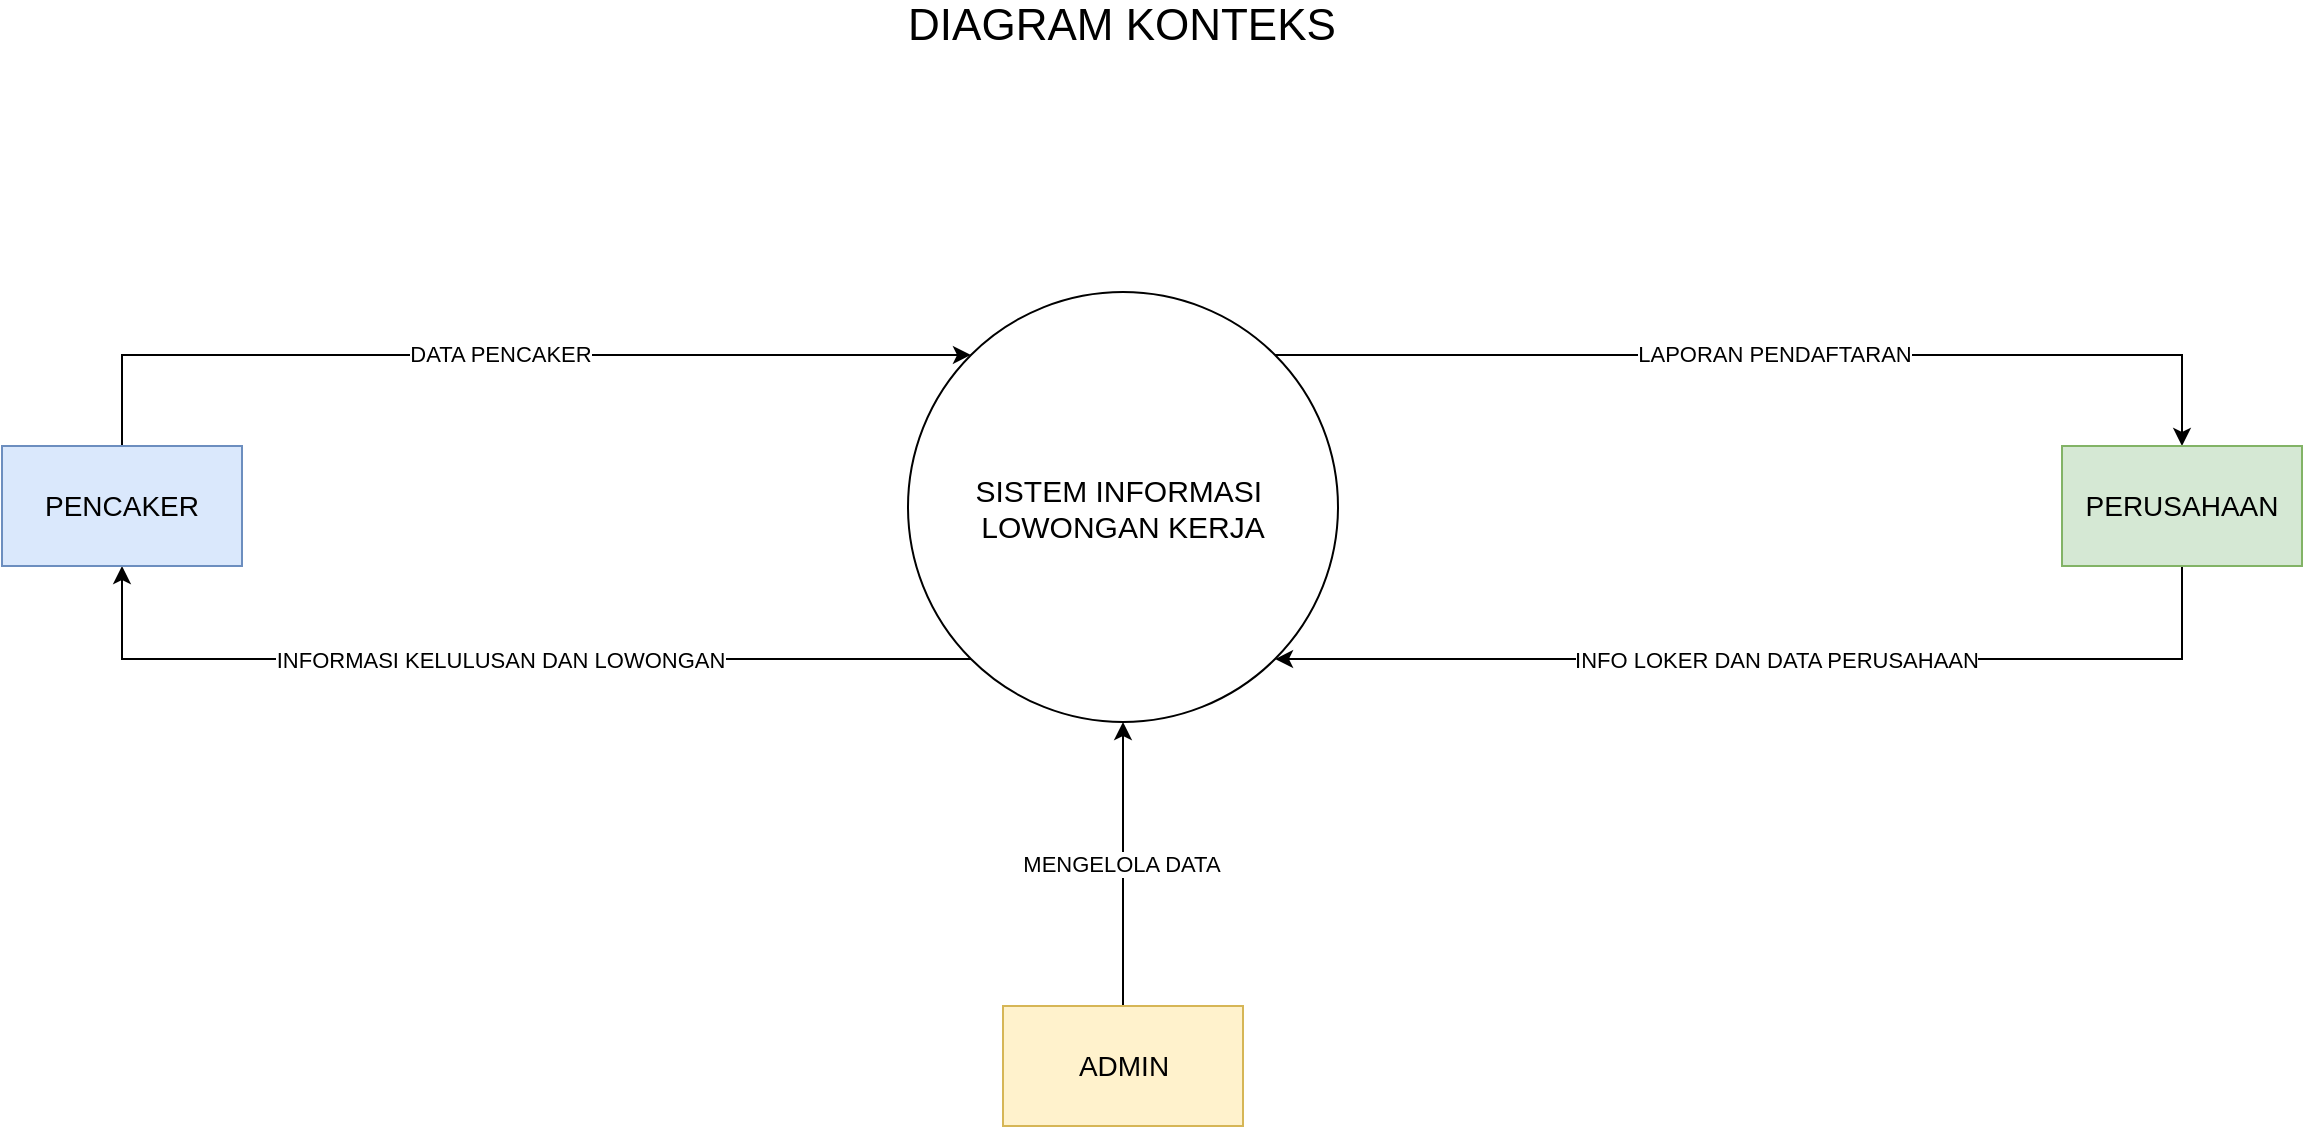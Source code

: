 <mxfile version="13.9.9" type="device" pages="9"><diagram id="FqOBP7ofUfooaOW0XEVK" name="KONTEKS"><mxGraphModel dx="2130" dy="1260" grid="1" gridSize="10" guides="1" tooltips="1" connect="1" arrows="1" fold="1" page="1" pageScale="1" pageWidth="1600" pageHeight="900" math="0" shadow="0"><root><mxCell id="0"/><mxCell id="1" parent="0"/><mxCell id="oaIrdlXNTrSfeJr7h0lK-5" value="INFORMASI KELULUSAN DAN LOWONGAN" style="edgeStyle=orthogonalEdgeStyle;rounded=0;orthogonalLoop=1;jettySize=auto;html=1;entryX=0.5;entryY=1;entryDx=0;entryDy=0;exitX=0;exitY=1;exitDx=0;exitDy=0;" parent="1" source="oaIrdlXNTrSfeJr7h0lK-1" target="oaIrdlXNTrSfeJr7h0lK-2" edge="1"><mxGeometry relative="1" as="geometry"><mxPoint x="770" y="570" as="targetPoint"/></mxGeometry></mxCell><mxCell id="oaIrdlXNTrSfeJr7h0lK-6" value="LAPORAN PENDAFTARAN" style="edgeStyle=orthogonalEdgeStyle;rounded=0;orthogonalLoop=1;jettySize=auto;html=1;entryX=0.5;entryY=0;entryDx=0;entryDy=0;exitX=1;exitY=0;exitDx=0;exitDy=0;" parent="1" source="oaIrdlXNTrSfeJr7h0lK-1" target="oaIrdlXNTrSfeJr7h0lK-3" edge="1"><mxGeometry relative="1" as="geometry"><Array as="points"><mxPoint x="1330" y="344"/></Array></mxGeometry></mxCell><mxCell id="oaIrdlXNTrSfeJr7h0lK-1" value="&lt;font style=&quot;font-size: 15px&quot;&gt;SISTEM INFORMASI&amp;nbsp;&lt;br&gt;LOWONGAN KERJA&lt;/font&gt;" style="ellipse;whiteSpace=wrap;html=1;aspect=fixed;" parent="1" vertex="1"><mxGeometry x="693" y="313" width="215" height="215" as="geometry"/></mxCell><mxCell id="oaIrdlXNTrSfeJr7h0lK-4" value="DATA PENCAKER" style="edgeStyle=orthogonalEdgeStyle;rounded=0;orthogonalLoop=1;jettySize=auto;html=1;entryX=0;entryY=0;entryDx=0;entryDy=0;exitX=0.5;exitY=0;exitDx=0;exitDy=0;" parent="1" source="oaIrdlXNTrSfeJr7h0lK-2" target="oaIrdlXNTrSfeJr7h0lK-1" edge="1"><mxGeometry relative="1" as="geometry"><Array as="points"><mxPoint x="300" y="344"/></Array></mxGeometry></mxCell><mxCell id="oaIrdlXNTrSfeJr7h0lK-2" value="&lt;font style=&quot;font-size: 14px&quot;&gt;PENCAKER&lt;/font&gt;" style="rounded=0;whiteSpace=wrap;html=1;fillColor=#dae8fc;strokeColor=#6c8ebf;" parent="1" vertex="1"><mxGeometry x="240" y="390" width="120" height="60" as="geometry"/></mxCell><mxCell id="oaIrdlXNTrSfeJr7h0lK-7" value="INFO LOKER DAN DATA PERUSAHAAN" style="edgeStyle=orthogonalEdgeStyle;rounded=0;orthogonalLoop=1;jettySize=auto;html=1;entryX=1;entryY=1;entryDx=0;entryDy=0;" parent="1" source="oaIrdlXNTrSfeJr7h0lK-3" target="oaIrdlXNTrSfeJr7h0lK-1" edge="1"><mxGeometry relative="1" as="geometry"><mxPoint x="940" y="520" as="targetPoint"/><Array as="points"><mxPoint x="1330" y="497"/></Array></mxGeometry></mxCell><mxCell id="oaIrdlXNTrSfeJr7h0lK-3" value="&lt;span style=&quot;font-size: 14px&quot;&gt;PERUSAHAAN&lt;/span&gt;" style="rounded=0;whiteSpace=wrap;html=1;fillColor=#d5e8d4;strokeColor=#82b366;" parent="1" vertex="1"><mxGeometry x="1270" y="390" width="120" height="60" as="geometry"/></mxCell><mxCell id="oaIrdlXNTrSfeJr7h0lK-9" value="MENGELOLA DATA&amp;nbsp;" style="edgeStyle=orthogonalEdgeStyle;rounded=0;orthogonalLoop=1;jettySize=auto;html=1;entryX=0.5;entryY=1;entryDx=0;entryDy=0;" parent="1" source="oaIrdlXNTrSfeJr7h0lK-8" target="oaIrdlXNTrSfeJr7h0lK-1" edge="1"><mxGeometry relative="1" as="geometry"/></mxCell><mxCell id="oaIrdlXNTrSfeJr7h0lK-8" value="&lt;font style=&quot;font-size: 14px&quot;&gt;ADMIN&lt;/font&gt;" style="rounded=0;whiteSpace=wrap;html=1;fillColor=#fff2cc;strokeColor=#d6b656;" parent="1" vertex="1"><mxGeometry x="740.5" y="670" width="120" height="60" as="geometry"/></mxCell><mxCell id="oaIrdlXNTrSfeJr7h0lK-10" value="&lt;font style=&quot;font-size: 22px&quot;&gt;DIAGRAM KONTEKS&lt;/font&gt;" style="text;html=1;strokeColor=none;fillColor=none;align=center;verticalAlign=middle;whiteSpace=wrap;rounded=0;" parent="1" vertex="1"><mxGeometry x="670" y="170" width="260" height="20" as="geometry"/></mxCell></root></mxGraphModel></diagram><diagram id="Hvpo3N8A-ZleMTXNgCiW" name="LEVEL 1"><mxGraphModel dx="1420" dy="840" grid="1" gridSize="10" guides="1" tooltips="1" connect="1" arrows="1" fold="1" page="1" pageScale="1" pageWidth="1400" pageHeight="850" math="0" shadow="0"><root><mxCell id="lu-G_uSjdwFA4xAFBs2S-0"/><mxCell id="lu-G_uSjdwFA4xAFBs2S-1" parent="lu-G_uSjdwFA4xAFBs2S-0"/><mxCell id="lu-G_uSjdwFA4xAFBs2S-2" value="&lt;font style=&quot;font-size: 22px&quot;&gt;DIAGRAM LEVEL 1&lt;/font&gt;" style="text;html=1;strokeColor=none;fillColor=none;align=center;verticalAlign=middle;whiteSpace=wrap;rounded=0;" parent="lu-G_uSjdwFA4xAFBs2S-1" vertex="1"><mxGeometry x="590" y="110" width="220" height="20" as="geometry"/></mxCell><mxCell id="XAJcwh5_Xp1vtnptIsAM-31" style="edgeStyle=orthogonalEdgeStyle;rounded=0;orthogonalLoop=1;jettySize=auto;html=1;exitX=1;exitY=0;exitDx=0;exitDy=0;entryX=0;entryY=0.25;entryDx=0;entryDy=0;fillColor=#f8cecc;strokeColor=#b85450;" parent="lu-G_uSjdwFA4xAFBs2S-1" source="XAJcwh5_Xp1vtnptIsAM-1" target="XAJcwh5_Xp1vtnptIsAM-12" edge="1"><mxGeometry relative="1" as="geometry"><Array as="points"><mxPoint x="985" y="212"/><mxPoint x="985" y="342"/></Array></mxGeometry></mxCell><mxCell id="XAJcwh5_Xp1vtnptIsAM-32" style="edgeStyle=orthogonalEdgeStyle;rounded=0;orthogonalLoop=1;jettySize=auto;html=1;entryX=0;entryY=0.25;entryDx=0;entryDy=0;fillColor=#d5e8d4;strokeColor=#82b366;" parent="lu-G_uSjdwFA4xAFBs2S-1" source="XAJcwh5_Xp1vtnptIsAM-1" target="XAJcwh5_Xp1vtnptIsAM-13" edge="1"><mxGeometry relative="1" as="geometry"><Array as="points"><mxPoint x="955" y="265"/><mxPoint x="955" y="467"/></Array></mxGeometry></mxCell><mxCell id="XAJcwh5_Xp1vtnptIsAM-33" style="edgeStyle=orthogonalEdgeStyle;rounded=0;orthogonalLoop=1;jettySize=auto;html=1;exitX=1;exitY=1;exitDx=0;exitDy=0;fillColor=#fff2cc;strokeColor=#d6b656;" parent="lu-G_uSjdwFA4xAFBs2S-1" source="XAJcwh5_Xp1vtnptIsAM-1" edge="1"><mxGeometry relative="1" as="geometry"><mxPoint x="1065" y="590" as="targetPoint"/><Array as="points"><mxPoint x="925" y="318"/><mxPoint x="925" y="590"/></Array></mxGeometry></mxCell><mxCell id="XAJcwh5_Xp1vtnptIsAM-1" value="1&lt;br&gt;REGISTRASI" style="ellipse;whiteSpace=wrap;html=1;aspect=fixed;" parent="lu-G_uSjdwFA4xAFBs2S-1" vertex="1"><mxGeometry x="600" y="190" width="150" height="150" as="geometry"/></mxCell><mxCell id="XAJcwh5_Xp1vtnptIsAM-2" value="2&lt;br&gt;LOGIN" style="ellipse;whiteSpace=wrap;html=1;aspect=fixed;" parent="lu-G_uSjdwFA4xAFBs2S-1" vertex="1"><mxGeometry x="600" y="360" width="150" height="150" as="geometry"/></mxCell><mxCell id="XAJcwh5_Xp1vtnptIsAM-37" style="edgeStyle=orthogonalEdgeStyle;rounded=0;orthogonalLoop=1;jettySize=auto;html=1;exitX=1;exitY=0.5;exitDx=0;exitDy=0;entryX=0;entryY=0.5;entryDx=0;entryDy=0;fillColor=#dae8fc;strokeColor=#6c8ebf;" parent="lu-G_uSjdwFA4xAFBs2S-1" source="XAJcwh5_Xp1vtnptIsAM-3" target="XAJcwh5_Xp1vtnptIsAM-16" edge="1"><mxGeometry relative="1" as="geometry"><Array as="points"><mxPoint x="750" y="600"/><mxPoint x="855" y="600"/><mxPoint x="855" y="735"/></Array></mxGeometry></mxCell><mxCell id="XAJcwh5_Xp1vtnptIsAM-3" value="3&lt;br&gt;MEMBUAT&lt;br&gt;LOWONGAN" style="ellipse;whiteSpace=wrap;html=1;aspect=fixed;" parent="lu-G_uSjdwFA4xAFBs2S-1" vertex="1"><mxGeometry x="600" y="530" width="150" height="150" as="geometry"/></mxCell><mxCell id="XAJcwh5_Xp1vtnptIsAM-38" style="edgeStyle=orthogonalEdgeStyle;rounded=0;orthogonalLoop=1;jettySize=auto;html=1;entryX=0;entryY=0.5;entryDx=0;entryDy=0;fillColor=#ffe6cc;strokeColor=#d79b00;" parent="lu-G_uSjdwFA4xAFBs2S-1" source="XAJcwh5_Xp1vtnptIsAM-4" target="XAJcwh5_Xp1vtnptIsAM-17" edge="1"><mxGeometry relative="1" as="geometry"><Array as="points"><mxPoint x="855" y="775"/><mxPoint x="855" y="865"/></Array></mxGeometry></mxCell><mxCell id="XAJcwh5_Xp1vtnptIsAM-4" value="4&lt;br&gt;MEMBUAT KATEGORI" style="ellipse;whiteSpace=wrap;html=1;aspect=fixed;" parent="lu-G_uSjdwFA4xAFBs2S-1" vertex="1"><mxGeometry x="600" y="700" width="150" height="150" as="geometry"/></mxCell><mxCell id="XAJcwh5_Xp1vtnptIsAM-40" style="edgeStyle=orthogonalEdgeStyle;rounded=0;orthogonalLoop=1;jettySize=auto;html=1;entryX=0;entryY=0.25;entryDx=0;entryDy=0;fillColor=#f5f5f5;strokeColor=#666666;" parent="lu-G_uSjdwFA4xAFBs2S-1" source="XAJcwh5_Xp1vtnptIsAM-5" target="XAJcwh5_Xp1vtnptIsAM-18" edge="1"><mxGeometry relative="1" as="geometry"><mxPoint x="1015" y="995" as="targetPoint"/><Array as="points"><mxPoint x="1025" y="945"/><mxPoint x="1025" y="983"/></Array></mxGeometry></mxCell><mxCell id="XAJcwh5_Xp1vtnptIsAM-5" value="5&lt;br&gt;LAMAR KERJA" style="ellipse;whiteSpace=wrap;html=1;aspect=fixed;" parent="lu-G_uSjdwFA4xAFBs2S-1" vertex="1"><mxGeometry x="600" y="870" width="150" height="150" as="geometry"/></mxCell><mxCell id="XAJcwh5_Xp1vtnptIsAM-42" style="edgeStyle=orthogonalEdgeStyle;rounded=0;orthogonalLoop=1;jettySize=auto;html=1;entryX=0;entryY=0.5;entryDx=0;entryDy=0;fillColor=#e1d5e7;strokeColor=#9673a6;" parent="lu-G_uSjdwFA4xAFBs2S-1" source="XAJcwh5_Xp1vtnptIsAM-6" target="XAJcwh5_Xp1vtnptIsAM-19" edge="1"><mxGeometry relative="1" as="geometry"><Array as="points"><mxPoint x="905" y="1119"/><mxPoint x="905" y="1119"/></Array></mxGeometry></mxCell><mxCell id="XAJcwh5_Xp1vtnptIsAM-6" value="6&lt;br&gt;KELULUSAN/&lt;br&gt;PENERIMAAN" style="ellipse;whiteSpace=wrap;html=1;aspect=fixed;" parent="lu-G_uSjdwFA4xAFBs2S-1" vertex="1"><mxGeometry x="600" y="1040" width="150" height="150" as="geometry"/></mxCell><mxCell id="XAJcwh5_Xp1vtnptIsAM-7" style="edgeStyle=orthogonalEdgeStyle;rounded=0;orthogonalLoop=1;jettySize=auto;html=1;exitX=0.5;exitY=1;exitDx=0;exitDy=0;" parent="lu-G_uSjdwFA4xAFBs2S-1" source="lu-G_uSjdwFA4xAFBs2S-2" target="lu-G_uSjdwFA4xAFBs2S-2" edge="1"><mxGeometry relative="1" as="geometry"/></mxCell><mxCell id="XAJcwh5_Xp1vtnptIsAM-44" style="edgeStyle=orthogonalEdgeStyle;rounded=0;orthogonalLoop=1;jettySize=auto;html=1;exitX=0;exitY=0;exitDx=0;exitDy=0;entryX=0;entryY=0.5;entryDx=0;entryDy=0;fillColor=#dae8fc;strokeColor=#6c8ebf;" parent="lu-G_uSjdwFA4xAFBs2S-1" source="XAJcwh5_Xp1vtnptIsAM-8" target="XAJcwh5_Xp1vtnptIsAM-9" edge="1"><mxGeometry relative="1" as="geometry"><Array as="points"><mxPoint x="115" y="1232"/><mxPoint x="115" y="435"/></Array></mxGeometry></mxCell><mxCell id="XAJcwh5_Xp1vtnptIsAM-45" style="edgeStyle=orthogonalEdgeStyle;rounded=0;orthogonalLoop=1;jettySize=auto;html=1;entryX=0;entryY=0.5;entryDx=0;entryDy=0;fillColor=#d5e8d4;strokeColor=#82b366;" parent="lu-G_uSjdwFA4xAFBs2S-1" source="XAJcwh5_Xp1vtnptIsAM-8" target="XAJcwh5_Xp1vtnptIsAM-10" edge="1"><mxGeometry relative="1" as="geometry"><Array as="points"><mxPoint x="85" y="1285"/><mxPoint x="85" y="760"/></Array></mxGeometry></mxCell><mxCell id="XAJcwh5_Xp1vtnptIsAM-52" style="edgeStyle=orthogonalEdgeStyle;rounded=0;orthogonalLoop=1;jettySize=auto;html=1;exitX=0;exitY=1;exitDx=0;exitDy=0;entryX=0;entryY=0.5;entryDx=0;entryDy=0;fillColor=#fff2cc;strokeColor=#d6b656;" parent="lu-G_uSjdwFA4xAFBs2S-1" source="XAJcwh5_Xp1vtnptIsAM-8" target="XAJcwh5_Xp1vtnptIsAM-11" edge="1"><mxGeometry relative="1" as="geometry"><Array as="points"><mxPoint x="55" y="1338"/><mxPoint x="55" y="1050"/></Array></mxGeometry></mxCell><mxCell id="XAJcwh5_Xp1vtnptIsAM-8" value="7&lt;br&gt;INFORMASI" style="ellipse;whiteSpace=wrap;html=1;aspect=fixed;" parent="lu-G_uSjdwFA4xAFBs2S-1" vertex="1"><mxGeometry x="600" y="1210" width="150" height="150" as="geometry"/></mxCell><mxCell id="XAJcwh5_Xp1vtnptIsAM-21" style="edgeStyle=orthogonalEdgeStyle;rounded=0;orthogonalLoop=1;jettySize=auto;html=1;entryX=0;entryY=0;entryDx=0;entryDy=0;exitX=1;exitY=0.25;exitDx=0;exitDy=0;fillColor=#dae8fc;strokeColor=#6c8ebf;" parent="lu-G_uSjdwFA4xAFBs2S-1" source="XAJcwh5_Xp1vtnptIsAM-9" target="XAJcwh5_Xp1vtnptIsAM-1" edge="1"><mxGeometry relative="1" as="geometry"><mxPoint x="595" y="260" as="targetPoint"/><Array as="points"><mxPoint x="395" y="415"/><mxPoint x="395" y="212"/></Array></mxGeometry></mxCell><mxCell id="XAJcwh5_Xp1vtnptIsAM-22" style="edgeStyle=orthogonalEdgeStyle;rounded=0;orthogonalLoop=1;jettySize=auto;html=1;entryX=0;entryY=0.5;entryDx=0;entryDy=0;fillColor=#dae8fc;strokeColor=#6c8ebf;" parent="lu-G_uSjdwFA4xAFBs2S-1" source="XAJcwh5_Xp1vtnptIsAM-9" target="XAJcwh5_Xp1vtnptIsAM-2" edge="1"><mxGeometry relative="1" as="geometry"><mxPoint x="595" y="450" as="targetPoint"/></mxGeometry></mxCell><mxCell id="XAJcwh5_Xp1vtnptIsAM-28" style="edgeStyle=orthogonalEdgeStyle;rounded=0;orthogonalLoop=1;jettySize=auto;html=1;exitX=1;exitY=0.75;exitDx=0;exitDy=0;entryX=0;entryY=0.5;entryDx=0;entryDy=0;fillColor=#dae8fc;strokeColor=#6c8ebf;" parent="lu-G_uSjdwFA4xAFBs2S-1" source="XAJcwh5_Xp1vtnptIsAM-9" target="XAJcwh5_Xp1vtnptIsAM-5" edge="1"><mxGeometry relative="1" as="geometry"><Array as="points"><mxPoint x="395" y="455"/><mxPoint x="395" y="945"/></Array></mxGeometry></mxCell><mxCell id="XAJcwh5_Xp1vtnptIsAM-9" value="PENCAKER" style="rounded=0;whiteSpace=wrap;html=1;fillColor=#dae8fc;strokeColor=#6c8ebf;" parent="lu-G_uSjdwFA4xAFBs2S-1" vertex="1"><mxGeometry x="155" y="395" width="160" height="80" as="geometry"/></mxCell><mxCell id="XAJcwh5_Xp1vtnptIsAM-23" style="edgeStyle=orthogonalEdgeStyle;rounded=0;orthogonalLoop=1;jettySize=auto;html=1;entryX=0;entryY=0.5;entryDx=0;entryDy=0;exitX=1;exitY=0.75;exitDx=0;exitDy=0;fillColor=#d5e8d4;strokeColor=#82b366;" parent="lu-G_uSjdwFA4xAFBs2S-1" source="XAJcwh5_Xp1vtnptIsAM-10" target="XAJcwh5_Xp1vtnptIsAM-3" edge="1"><mxGeometry relative="1" as="geometry"><mxPoint x="585.0" y="620" as="targetPoint"/></mxGeometry></mxCell><mxCell id="XAJcwh5_Xp1vtnptIsAM-24" style="edgeStyle=orthogonalEdgeStyle;rounded=0;orthogonalLoop=1;jettySize=auto;html=1;entryX=0;entryY=1;entryDx=0;entryDy=0;exitX=1;exitY=0.5;exitDx=0;exitDy=0;fillColor=#d5e8d4;strokeColor=#82b366;" parent="lu-G_uSjdwFA4xAFBs2S-1" source="XAJcwh5_Xp1vtnptIsAM-10" target="XAJcwh5_Xp1vtnptIsAM-2" edge="1"><mxGeometry relative="1" as="geometry"><mxPoint x="235" y="720" as="sourcePoint"/><Array as="points"><mxPoint x="435" y="760"/><mxPoint x="435" y="488"/></Array></mxGeometry></mxCell><mxCell id="XAJcwh5_Xp1vtnptIsAM-26" style="edgeStyle=orthogonalEdgeStyle;rounded=0;orthogonalLoop=1;jettySize=auto;html=1;exitX=1;exitY=0.25;exitDx=0;exitDy=0;entryX=0;entryY=0.5;entryDx=0;entryDy=0;fillColor=#d5e8d4;strokeColor=#82b366;" parent="lu-G_uSjdwFA4xAFBs2S-1" source="XAJcwh5_Xp1vtnptIsAM-10" target="XAJcwh5_Xp1vtnptIsAM-1" edge="1"><mxGeometry relative="1" as="geometry"><Array as="points"><mxPoint x="415" y="740"/><mxPoint x="415" y="265"/></Array></mxGeometry></mxCell><mxCell id="XAJcwh5_Xp1vtnptIsAM-10" value="PERUSAHAAN" style="rounded=0;whiteSpace=wrap;html=1;fillColor=#d5e8d4;strokeColor=#82b366;" parent="lu-G_uSjdwFA4xAFBs2S-1" vertex="1"><mxGeometry x="155" y="720" width="160" height="80" as="geometry"/></mxCell><mxCell id="XAJcwh5_Xp1vtnptIsAM-27" style="edgeStyle=orthogonalEdgeStyle;rounded=0;orthogonalLoop=1;jettySize=auto;html=1;exitX=1;exitY=0.25;exitDx=0;exitDy=0;entryX=0;entryY=1;entryDx=0;entryDy=0;fillColor=#ffe6cc;strokeColor=#d79b00;" parent="lu-G_uSjdwFA4xAFBs2S-1" source="XAJcwh5_Xp1vtnptIsAM-11" target="XAJcwh5_Xp1vtnptIsAM-1" edge="1"><mxGeometry relative="1" as="geometry"><Array as="points"><mxPoint x="485" y="1030"/><mxPoint x="485" y="318"/></Array></mxGeometry></mxCell><mxCell id="XAJcwh5_Xp1vtnptIsAM-29" style="edgeStyle=orthogonalEdgeStyle;rounded=0;orthogonalLoop=1;jettySize=auto;html=1;entryX=0;entryY=0.5;entryDx=0;entryDy=0;fillColor=#fff2cc;strokeColor=#d6b656;" parent="lu-G_uSjdwFA4xAFBs2S-1" source="XAJcwh5_Xp1vtnptIsAM-11" target="XAJcwh5_Xp1vtnptIsAM-4" edge="1"><mxGeometry relative="1" as="geometry"><Array as="points"><mxPoint x="515" y="1050"/><mxPoint x="515" y="775"/></Array></mxGeometry></mxCell><mxCell id="XAJcwh5_Xp1vtnptIsAM-30" style="edgeStyle=orthogonalEdgeStyle;rounded=0;orthogonalLoop=1;jettySize=auto;html=1;exitX=1;exitY=0.75;exitDx=0;exitDy=0;entryX=0;entryY=1;entryDx=0;entryDy=0;fillColor=#fff2cc;strokeColor=#d6b656;" parent="lu-G_uSjdwFA4xAFBs2S-1" source="XAJcwh5_Xp1vtnptIsAM-11" target="XAJcwh5_Xp1vtnptIsAM-3" edge="1"><mxGeometry relative="1" as="geometry"><Array as="points"><mxPoint x="545" y="1070"/><mxPoint x="545" y="658"/></Array></mxGeometry></mxCell><mxCell id="XAJcwh5_Xp1vtnptIsAM-11" value="ADMIN" style="rounded=0;whiteSpace=wrap;html=1;fillColor=#ffe6cc;strokeColor=#d79b00;" parent="lu-G_uSjdwFA4xAFBs2S-1" vertex="1"><mxGeometry x="155" y="1010" width="160" height="80" as="geometry"/></mxCell><mxCell id="XAJcwh5_Xp1vtnptIsAM-34" style="edgeStyle=orthogonalEdgeStyle;rounded=0;orthogonalLoop=1;jettySize=auto;html=1;exitX=0;exitY=0.5;exitDx=0;exitDy=0;entryX=1;entryY=0;entryDx=0;entryDy=0;fillColor=#f8cecc;strokeColor=#b85450;" parent="lu-G_uSjdwFA4xAFBs2S-1" source="XAJcwh5_Xp1vtnptIsAM-12" target="XAJcwh5_Xp1vtnptIsAM-2" edge="1"><mxGeometry relative="1" as="geometry"><Array as="points"><mxPoint x="908" y="355"/><mxPoint x="908" y="382"/></Array></mxGeometry></mxCell><mxCell id="sslvE5PdwZXjE51K4cLe-1" style="edgeStyle=orthogonalEdgeStyle;rounded=0;orthogonalLoop=1;jettySize=auto;html=1;entryX=1;entryY=0;entryDx=0;entryDy=0;fillColor=#f8cecc;strokeColor=#b85450;" parent="lu-G_uSjdwFA4xAFBs2S-1" source="XAJcwh5_Xp1vtnptIsAM-12" target="XAJcwh5_Xp1vtnptIsAM-8" edge="1"><mxGeometry relative="1" as="geometry"><Array as="points"><mxPoint x="1235" y="355"/><mxPoint x="1235" y="1232"/></Array></mxGeometry></mxCell><mxCell id="XAJcwh5_Xp1vtnptIsAM-12" value="&lt;font style=&quot;font-size: 16px&quot;&gt;user&lt;/font&gt;" style="html=1;dashed=0;whitespace=wrap;shape=partialRectangle;right=0;left=0;fillColor=#ffcccc;strokeColor=#36393d;" parent="lu-G_uSjdwFA4xAFBs2S-1" vertex="1"><mxGeometry x="1065" y="330" width="150" height="50" as="geometry"/></mxCell><mxCell id="XAJcwh5_Xp1vtnptIsAM-35" style="edgeStyle=orthogonalEdgeStyle;rounded=0;orthogonalLoop=1;jettySize=auto;html=1;entryX=1;entryY=0.5;entryDx=0;entryDy=0;fillColor=#d5e8d4;strokeColor=#82b366;" parent="lu-G_uSjdwFA4xAFBs2S-1" source="XAJcwh5_Xp1vtnptIsAM-13" target="XAJcwh5_Xp1vtnptIsAM-2" edge="1"><mxGeometry relative="1" as="geometry"/></mxCell><mxCell id="XAJcwh5_Xp1vtnptIsAM-39" style="edgeStyle=orthogonalEdgeStyle;rounded=0;orthogonalLoop=1;jettySize=auto;html=1;exitX=0;exitY=0.75;exitDx=0;exitDy=0;entryX=1;entryY=0;entryDx=0;entryDy=0;fillColor=#d5e8d4;strokeColor=#82b366;" parent="lu-G_uSjdwFA4xAFBs2S-1" source="XAJcwh5_Xp1vtnptIsAM-13" target="XAJcwh5_Xp1vtnptIsAM-5" edge="1"><mxGeometry relative="1" as="geometry"><Array as="points"><mxPoint x="955" y="492"/><mxPoint x="955" y="892"/></Array></mxGeometry></mxCell><mxCell id="sslvE5PdwZXjE51K4cLe-2" style="edgeStyle=orthogonalEdgeStyle;rounded=0;orthogonalLoop=1;jettySize=auto;html=1;entryX=0.957;entryY=0.266;entryDx=0;entryDy=0;entryPerimeter=0;fillColor=#d5e8d4;strokeColor=#82b366;" parent="lu-G_uSjdwFA4xAFBs2S-1" source="XAJcwh5_Xp1vtnptIsAM-13" target="XAJcwh5_Xp1vtnptIsAM-8" edge="1"><mxGeometry relative="1" as="geometry"><Array as="points"><mxPoint x="1255" y="480"/><mxPoint x="1255" y="1250"/></Array></mxGeometry></mxCell><mxCell id="XAJcwh5_Xp1vtnptIsAM-13" value="&lt;font style=&quot;font-size: 16px&quot;&gt;pencaker&lt;/font&gt;" style="html=1;dashed=0;whitespace=wrap;shape=partialRectangle;right=0;left=0;fillColor=#cdeb8b;strokeColor=#36393d;" parent="lu-G_uSjdwFA4xAFBs2S-1" vertex="1"><mxGeometry x="1065" y="455" width="150" height="50" as="geometry"/></mxCell><mxCell id="XAJcwh5_Xp1vtnptIsAM-36" style="edgeStyle=orthogonalEdgeStyle;rounded=0;orthogonalLoop=1;jettySize=auto;html=1;exitX=0;exitY=0.5;exitDx=0;exitDy=0;entryX=1;entryY=1;entryDx=0;entryDy=0;fillColor=#fff2cc;strokeColor=#d6b656;" parent="lu-G_uSjdwFA4xAFBs2S-1" source="XAJcwh5_Xp1vtnptIsAM-14" target="XAJcwh5_Xp1vtnptIsAM-2" edge="1"><mxGeometry relative="1" as="geometry"><Array as="points"><mxPoint x="885" y="605"/><mxPoint x="885" y="488"/></Array></mxGeometry></mxCell><mxCell id="sslvE5PdwZXjE51K4cLe-3" style="edgeStyle=orthogonalEdgeStyle;rounded=0;orthogonalLoop=1;jettySize=auto;html=1;fillColor=#fff2cc;strokeColor=#d6b656;" parent="lu-G_uSjdwFA4xAFBs2S-1" source="XAJcwh5_Xp1vtnptIsAM-14" target="XAJcwh5_Xp1vtnptIsAM-8" edge="1"><mxGeometry relative="1" as="geometry"><Array as="points"><mxPoint x="1275" y="605"/><mxPoint x="1275" y="1271"/></Array></mxGeometry></mxCell><mxCell id="XAJcwh5_Xp1vtnptIsAM-14" value="&lt;font style=&quot;font-size: 16px&quot;&gt;perusahaan&lt;/font&gt;" style="html=1;dashed=0;whitespace=wrap;shape=partialRectangle;right=0;left=0;fillColor=#ffff88;strokeColor=#36393d;" parent="lu-G_uSjdwFA4xAFBs2S-1" vertex="1"><mxGeometry x="1065" y="580" width="150" height="50" as="geometry"/></mxCell><mxCell id="sslvE5PdwZXjE51K4cLe-4" style="edgeStyle=orthogonalEdgeStyle;rounded=0;orthogonalLoop=1;jettySize=auto;html=1;fillColor=#dae8fc;strokeColor=#6c8ebf;" parent="lu-G_uSjdwFA4xAFBs2S-1" source="XAJcwh5_Xp1vtnptIsAM-16" edge="1"><mxGeometry relative="1" as="geometry"><mxPoint x="750" y="1290" as="targetPoint"/><Array as="points"><mxPoint x="1295" y="735"/><mxPoint x="1295" y="1290"/><mxPoint x="750" y="1290"/></Array></mxGeometry></mxCell><mxCell id="XAJcwh5_Xp1vtnptIsAM-16" value="&lt;font style=&quot;font-size: 16px&quot;&gt;lowongan&lt;/font&gt;" style="html=1;dashed=0;whitespace=wrap;shape=partialRectangle;right=0;left=0;fillColor=#cce5ff;strokeColor=#36393d;" parent="lu-G_uSjdwFA4xAFBs2S-1" vertex="1"><mxGeometry x="1065" y="710" width="150" height="50" as="geometry"/></mxCell><mxCell id="sslvE5PdwZXjE51K4cLe-5" style="edgeStyle=orthogonalEdgeStyle;rounded=0;orthogonalLoop=1;jettySize=auto;html=1;fillColor=#ffe6cc;strokeColor=#d79b00;" parent="lu-G_uSjdwFA4xAFBs2S-1" source="XAJcwh5_Xp1vtnptIsAM-17" edge="1"><mxGeometry relative="1" as="geometry"><mxPoint x="745" y="1310" as="targetPoint"/><Array as="points"><mxPoint x="1315" y="865"/><mxPoint x="1315" y="1310"/></Array></mxGeometry></mxCell><mxCell id="XAJcwh5_Xp1vtnptIsAM-17" value="&lt;font style=&quot;font-size: 16px&quot;&gt;kategori&lt;/font&gt;" style="html=1;dashed=0;whitespace=wrap;shape=partialRectangle;right=0;left=0;fillColor=#ffcc99;strokeColor=#36393d;" parent="lu-G_uSjdwFA4xAFBs2S-1" vertex="1"><mxGeometry x="1065" y="840" width="150" height="50" as="geometry"/></mxCell><mxCell id="XAJcwh5_Xp1vtnptIsAM-41" style="edgeStyle=orthogonalEdgeStyle;rounded=0;orthogonalLoop=1;jettySize=auto;html=1;entryX=1;entryY=0;entryDx=0;entryDy=0;exitX=0;exitY=0.75;exitDx=0;exitDy=0;fillColor=#f5f5f5;strokeColor=#666666;" parent="lu-G_uSjdwFA4xAFBs2S-1" source="XAJcwh5_Xp1vtnptIsAM-18" target="XAJcwh5_Xp1vtnptIsAM-6" edge="1"><mxGeometry relative="1" as="geometry"><Array as="points"><mxPoint x="1025" y="1007"/><mxPoint x="1025" y="1062"/></Array></mxGeometry></mxCell><mxCell id="sslvE5PdwZXjE51K4cLe-6" style="edgeStyle=orthogonalEdgeStyle;rounded=0;orthogonalLoop=1;jettySize=auto;html=1;entryX=0.925;entryY=0.763;entryDx=0;entryDy=0;entryPerimeter=0;fillColor=#f5f5f5;strokeColor=#666666;" parent="lu-G_uSjdwFA4xAFBs2S-1" source="XAJcwh5_Xp1vtnptIsAM-18" target="XAJcwh5_Xp1vtnptIsAM-8" edge="1"><mxGeometry relative="1" as="geometry"><Array as="points"><mxPoint x="1335" y="995"/><mxPoint x="1335" y="1324"/><mxPoint x="739" y="1324"/></Array></mxGeometry></mxCell><mxCell id="XAJcwh5_Xp1vtnptIsAM-18" value="&lt;font style=&quot;font-size: 16px&quot;&gt;lamaran&lt;/font&gt;" style="html=1;dashed=0;whitespace=wrap;shape=partialRectangle;right=0;left=0;fillColor=#f9f7ed;strokeColor=#36393d;" parent="lu-G_uSjdwFA4xAFBs2S-1" vertex="1"><mxGeometry x="1065" y="970" width="150" height="50" as="geometry"/></mxCell><mxCell id="sslvE5PdwZXjE51K4cLe-7" style="edgeStyle=orthogonalEdgeStyle;rounded=0;orthogonalLoop=1;jettySize=auto;html=1;entryX=1;entryY=1;entryDx=0;entryDy=0;fillColor=#e1d5e7;strokeColor=#9673a6;" parent="lu-G_uSjdwFA4xAFBs2S-1" source="XAJcwh5_Xp1vtnptIsAM-19" target="XAJcwh5_Xp1vtnptIsAM-8" edge="1"><mxGeometry relative="1" as="geometry"><mxPoint x="685" y="1360" as="targetPoint"/><Array as="points"><mxPoint x="1355" y="1119"/><mxPoint x="1355" y="1338"/></Array></mxGeometry></mxCell><mxCell id="XAJcwh5_Xp1vtnptIsAM-19" value="&lt;font style=&quot;font-size: 16px&quot;&gt;penerimaan&lt;/font&gt;" style="html=1;dashed=0;whitespace=wrap;shape=partialRectangle;right=0;left=0;fillColor=#e1d5e7;strokeColor=#9673a6;" parent="lu-G_uSjdwFA4xAFBs2S-1" vertex="1"><mxGeometry x="1065" y="1094" width="150" height="50" as="geometry"/></mxCell></root></mxGraphModel></diagram><diagram id="T-pUIxDjY1gEapL8V58F" name="LEVEL 2 / 1"><mxGraphModel dx="1704" dy="1008" grid="1" gridSize="10" guides="1" tooltips="1" connect="1" arrows="1" fold="1" page="1" pageScale="1" pageWidth="1400" pageHeight="850" math="0" shadow="0"><root><mxCell id="DUo2BeFyhuB1Loj6wq86-0"/><mxCell id="DUo2BeFyhuB1Loj6wq86-1" parent="DUo2BeFyhuB1Loj6wq86-0"/><mxCell id="Kj8-Yx5txtzQ2CwiQJQ3-0" value="&lt;font style=&quot;font-size: 22px&quot;&gt;DIAGRAM LEVEL 2 PROSES 1&lt;/font&gt;" style="text;html=1;strokeColor=none;fillColor=none;align=center;verticalAlign=middle;whiteSpace=wrap;rounded=0;" parent="DUo2BeFyhuB1Loj6wq86-1" vertex="1"><mxGeometry x="535" y="110" width="330" height="20" as="geometry"/></mxCell><mxCell id="Kj8-Yx5txtzQ2CwiQJQ3-4" style="edgeStyle=orthogonalEdgeStyle;rounded=0;orthogonalLoop=1;jettySize=auto;html=1;exitX=0;exitY=1;exitDx=0;exitDy=0;entryX=0;entryY=0.5;entryDx=0;entryDy=0;" parent="DUo2BeFyhuB1Loj6wq86-1" source="Kj8-Yx5txtzQ2CwiQJQ3-1" target="Kj8-Yx5txtzQ2CwiQJQ3-3" edge="1"><mxGeometry relative="1" as="geometry"><Array as="points"><mxPoint x="550" y="319"/><mxPoint x="550" y="625"/></Array></mxGeometry></mxCell><mxCell id="Kj8-Yx5txtzQ2CwiQJQ3-14" style="edgeStyle=orthogonalEdgeStyle;rounded=0;orthogonalLoop=1;jettySize=auto;html=1;entryX=0;entryY=0.5;entryDx=0;entryDy=0;fillColor=#fff2cc;strokeColor=#d6b656;" parent="DUo2BeFyhuB1Loj6wq86-1" source="Kj8-Yx5txtzQ2CwiQJQ3-1" edge="1"><mxGeometry relative="1" as="geometry"><mxPoint x="1061" y="265" as="targetPoint"/><Array as="points"><mxPoint x="910" y="220"/><mxPoint x="910" y="265"/></Array></mxGeometry></mxCell><mxCell id="Kj8-Yx5txtzQ2CwiQJQ3-18" style="edgeStyle=orthogonalEdgeStyle;rounded=0;orthogonalLoop=1;jettySize=auto;html=1;exitX=1;exitY=1;exitDx=0;exitDy=0;entryX=0.75;entryY=0;entryDx=0;entryDy=0;fillColor=#f8cecc;strokeColor=#b85450;" parent="DUo2BeFyhuB1Loj6wq86-1" source="Kj8-Yx5txtzQ2CwiQJQ3-1" target="Kj8-Yx5txtzQ2CwiQJQ3-17" edge="1"><mxGeometry relative="1" as="geometry"><mxPoint x="1050" y="608" as="targetPoint"/><Array as="points"><mxPoint x="920" y="318"/><mxPoint x="920" y="500"/><mxPoint x="1149" y="500"/></Array></mxGeometry></mxCell><mxCell id="Kj8-Yx5txtzQ2CwiQJQ3-1" value="&lt;font style=&quot;font-size: 12px&quot;&gt;2.1&lt;br&gt;REGISTRASI&lt;br&gt;PERUSAHAAN&lt;/font&gt;" style="ellipse;whiteSpace=wrap;html=1;aspect=fixed;" parent="DUo2BeFyhuB1Loj6wq86-1" vertex="1"><mxGeometry x="625" y="190" width="150" height="150" as="geometry"/></mxCell><mxCell id="Kj8-Yx5txtzQ2CwiQJQ3-6" style="edgeStyle=orthogonalEdgeStyle;rounded=0;orthogonalLoop=1;jettySize=auto;html=1;exitX=0;exitY=1;exitDx=0;exitDy=0;entryX=0;entryY=0.5;entryDx=0;entryDy=0;" parent="DUo2BeFyhuB1Loj6wq86-1" source="Kj8-Yx5txtzQ2CwiQJQ3-2" target="Kj8-Yx5txtzQ2CwiQJQ3-3" edge="1"><mxGeometry relative="1" as="geometry"><Array as="points"><mxPoint x="550" y="498"/><mxPoint x="550" y="625"/></Array></mxGeometry></mxCell><mxCell id="Kj8-Yx5txtzQ2CwiQJQ3-19" style="edgeStyle=orthogonalEdgeStyle;rounded=0;orthogonalLoop=1;jettySize=auto;html=1;exitX=1;exitY=1;exitDx=0;exitDy=0;entryX=0.25;entryY=0;entryDx=0;entryDy=0;fillColor=#f8cecc;strokeColor=#b85450;" parent="DUo2BeFyhuB1Loj6wq86-1" source="Kj8-Yx5txtzQ2CwiQJQ3-2" target="Kj8-Yx5txtzQ2CwiQJQ3-17" edge="1"><mxGeometry relative="1" as="geometry"><Array as="points"><mxPoint x="880" y="498"/><mxPoint x="880" y="540"/><mxPoint x="1090" y="540"/></Array></mxGeometry></mxCell><mxCell id="Kj8-Yx5txtzQ2CwiQJQ3-20" style="edgeStyle=orthogonalEdgeStyle;rounded=0;orthogonalLoop=1;jettySize=auto;html=1;exitX=1;exitY=0;exitDx=0;exitDy=0;entryX=0;entryY=0.5;entryDx=0;entryDy=0;fillColor=#d5e8d4;strokeColor=#82b366;" parent="DUo2BeFyhuB1Loj6wq86-1" source="Kj8-Yx5txtzQ2CwiQJQ3-2" target="Kj8-Yx5txtzQ2CwiQJQ3-16" edge="1"><mxGeometry relative="1" as="geometry"><Array as="points"><mxPoint x="880" y="392"/><mxPoint x="880" y="438"/></Array></mxGeometry></mxCell><mxCell id="Kj8-Yx5txtzQ2CwiQJQ3-2" value="2.2&lt;br&gt;REGISTRASI&lt;br&gt;PENCAKER" style="ellipse;whiteSpace=wrap;html=1;aspect=fixed;" parent="DUo2BeFyhuB1Loj6wq86-1" vertex="1"><mxGeometry x="625" y="370" width="150" height="150" as="geometry"/></mxCell><mxCell id="Kj8-Yx5txtzQ2CwiQJQ3-22" style="edgeStyle=orthogonalEdgeStyle;rounded=0;orthogonalLoop=1;jettySize=auto;html=1;entryX=0;entryY=0.25;entryDx=0;entryDy=0;fillColor=#f8cecc;strokeColor=#b85450;" parent="DUo2BeFyhuB1Loj6wq86-1" source="Kj8-Yx5txtzQ2CwiQJQ3-3" target="Kj8-Yx5txtzQ2CwiQJQ3-17" edge="1"><mxGeometry relative="1" as="geometry"><Array as="points"><mxPoint x="920" y="616"/><mxPoint x="920" y="616"/></Array></mxGeometry></mxCell><mxCell id="Kj8-Yx5txtzQ2CwiQJQ3-3" value="3&lt;br&gt;LOGIN" style="ellipse;whiteSpace=wrap;html=1;aspect=fixed;" parent="DUo2BeFyhuB1Loj6wq86-1" vertex="1"><mxGeometry x="625" y="550" width="150" height="150" as="geometry"/></mxCell><mxCell id="Kj8-Yx5txtzQ2CwiQJQ3-9" style="edgeStyle=orthogonalEdgeStyle;rounded=0;orthogonalLoop=1;jettySize=auto;html=1;entryX=0;entryY=0.5;entryDx=0;entryDy=0;fillColor=#d5e8d4;strokeColor=#82b366;" parent="DUo2BeFyhuB1Loj6wq86-1" source="Kj8-Yx5txtzQ2CwiQJQ3-7" target="Kj8-Yx5txtzQ2CwiQJQ3-1" edge="1"><mxGeometry relative="1" as="geometry"/></mxCell><mxCell id="Kj8-Yx5txtzQ2CwiQJQ3-7" value="PERUSAHAAN" style="rounded=0;whiteSpace=wrap;html=1;fillColor=#d5e8d4;strokeColor=#82b366;" parent="DUo2BeFyhuB1Loj6wq86-1" vertex="1"><mxGeometry x="210" y="235" width="120" height="60" as="geometry"/></mxCell><mxCell id="Kj8-Yx5txtzQ2CwiQJQ3-10" style="edgeStyle=orthogonalEdgeStyle;rounded=0;orthogonalLoop=1;jettySize=auto;html=1;entryX=0;entryY=0.5;entryDx=0;entryDy=0;fillColor=#dae8fc;strokeColor=#6c8ebf;" parent="DUo2BeFyhuB1Loj6wq86-1" source="Kj8-Yx5txtzQ2CwiQJQ3-8" target="Kj8-Yx5txtzQ2CwiQJQ3-2" edge="1"><mxGeometry relative="1" as="geometry"/></mxCell><mxCell id="Kj8-Yx5txtzQ2CwiQJQ3-8" value="PENCAKER" style="rounded=0;whiteSpace=wrap;html=1;fillColor=#dae8fc;strokeColor=#6c8ebf;" parent="DUo2BeFyhuB1Loj6wq86-1" vertex="1"><mxGeometry x="210" y="415" width="120" height="60" as="geometry"/></mxCell><mxCell id="Kj8-Yx5txtzQ2CwiQJQ3-15" value="PERUSAHAAN" style="html=1;dashed=0;whitespace=wrap;shape=partialRectangle;right=0;left=0;fillColor=#ffff88;strokeColor=#36393d;" parent="DUo2BeFyhuB1Loj6wq86-1" vertex="1"><mxGeometry x="1061" y="247.5" width="116.67" height="35" as="geometry"/></mxCell><mxCell id="Kj8-Yx5txtzQ2CwiQJQ3-16" value="PENCAKER" style="html=1;dashed=0;whitespace=wrap;shape=partialRectangle;right=0;left=0;fillColor=#cdeb8b;strokeColor=#36393d;" parent="DUo2BeFyhuB1Loj6wq86-1" vertex="1"><mxGeometry x="1061" y="420" width="116.67" height="35" as="geometry"/></mxCell><mxCell id="Kj8-Yx5txtzQ2CwiQJQ3-24" style="edgeStyle=orthogonalEdgeStyle;rounded=0;orthogonalLoop=1;jettySize=auto;html=1;exitX=0;exitY=0.75;exitDx=0;exitDy=0;fillColor=#f8cecc;strokeColor=#b85450;" parent="DUo2BeFyhuB1Loj6wq86-1" source="Kj8-Yx5txtzQ2CwiQJQ3-17" target="Kj8-Yx5txtzQ2CwiQJQ3-3" edge="1"><mxGeometry relative="1" as="geometry"><Array as="points"><mxPoint x="850" y="634"/><mxPoint x="850" y="634"/></Array></mxGeometry></mxCell><mxCell id="Kj8-Yx5txtzQ2CwiQJQ3-17" value="USER" style="html=1;dashed=0;whitespace=wrap;shape=partialRectangle;right=0;left=0;fillColor=#ffcccc;strokeColor=#36393d;" parent="DUo2BeFyhuB1Loj6wq86-1" vertex="1"><mxGeometry x="1061" y="607.5" width="116.67" height="35" as="geometry"/></mxCell></root></mxGraphModel></diagram><diagram id="PS1dOnvmff9EG4jqg_-b" name="LEVEL 2 / 2"><mxGraphModel dx="2130" dy="1260" grid="1" gridSize="10" guides="1" tooltips="1" connect="1" arrows="1" fold="1" page="1" pageScale="1" pageWidth="1400" pageHeight="850" math="0" shadow="0"><root><mxCell id="FFfjD9MzZ-E7MgKOpwYl-0"/><mxCell id="FFfjD9MzZ-E7MgKOpwYl-1" parent="FFfjD9MzZ-E7MgKOpwYl-0"/><mxCell id="LFfmACYE3OrENOXIxebK-0" value="&lt;font style=&quot;font-size: 22px&quot;&gt;DIAGRAM LEVEL 2 PROSES 2&lt;/font&gt;" style="text;html=1;strokeColor=none;fillColor=none;align=center;verticalAlign=middle;whiteSpace=wrap;rounded=0;" parent="FFfjD9MzZ-E7MgKOpwYl-1" vertex="1"><mxGeometry x="535" y="110" width="330" height="20" as="geometry"/></mxCell><mxCell id="LFfmACYE3OrENOXIxebK-21" value="AKSES TOKEN&lt;br&gt;DAN ROLE" style="edgeStyle=orthogonalEdgeStyle;rounded=0;orthogonalLoop=1;jettySize=auto;html=1;" parent="FFfjD9MzZ-E7MgKOpwYl-1" source="LFfmACYE3OrENOXIxebK-4" target="LFfmACYE3OrENOXIxebK-10" edge="1"><mxGeometry relative="1" as="geometry"/></mxCell><mxCell id="LFfmACYE3OrENOXIxebK-29" value="VALIDASI" style="edgeStyle=orthogonalEdgeStyle;rounded=0;orthogonalLoop=1;jettySize=auto;html=1;entryX=0;entryY=0.25;entryDx=0;entryDy=0;endArrow=classic;endFill=1;" parent="FFfjD9MzZ-E7MgKOpwYl-1" source="LFfmACYE3OrENOXIxebK-4" target="LFfmACYE3OrENOXIxebK-18" edge="1"><mxGeometry relative="1" as="geometry"><Array as="points"><mxPoint x="860" y="349"/><mxPoint x="860" y="349"/></Array></mxGeometry></mxCell><mxCell id="LFfmACYE3OrENOXIxebK-4" value="2.1&lt;br&gt;LOGIN" style="ellipse;whiteSpace=wrap;html=1;aspect=fixed;" parent="FFfjD9MzZ-E7MgKOpwYl-1" vertex="1"><mxGeometry x="625" y="282.5" width="150" height="150" as="geometry"/></mxCell><mxCell id="LFfmACYE3OrENOXIxebK-10" value="SISTEM" style="ellipse;whiteSpace=wrap;html=1;aspect=fixed;" parent="FFfjD9MzZ-E7MgKOpwYl-1" vertex="1"><mxGeometry x="625" y="550" width="150" height="150" as="geometry"/></mxCell><mxCell id="LFfmACYE3OrENOXIxebK-11" value="EMAIL, PASSWORD" style="edgeStyle=orthogonalEdgeStyle;rounded=0;orthogonalLoop=1;jettySize=auto;html=1;entryX=0;entryY=0;entryDx=0;entryDy=0;fillColor=#d5e8d4;strokeColor=#82b366;" parent="FFfjD9MzZ-E7MgKOpwYl-1" source="LFfmACYE3OrENOXIxebK-12" target="LFfmACYE3OrENOXIxebK-4" edge="1"><mxGeometry relative="1" as="geometry"/></mxCell><mxCell id="LFfmACYE3OrENOXIxebK-12" value="PERUSAHAAN" style="rounded=0;whiteSpace=wrap;html=1;fillColor=#d5e8d4;strokeColor=#82b366;" parent="FFfjD9MzZ-E7MgKOpwYl-1" vertex="1"><mxGeometry x="210" y="235" width="120" height="60" as="geometry"/></mxCell><mxCell id="LFfmACYE3OrENOXIxebK-13" value="EMAIL, PASSWORD" style="edgeStyle=orthogonalEdgeStyle;rounded=0;orthogonalLoop=1;jettySize=auto;html=1;entryX=0;entryY=0.5;entryDx=0;entryDy=0;fillColor=#dae8fc;strokeColor=#6c8ebf;" parent="FFfjD9MzZ-E7MgKOpwYl-1" source="LFfmACYE3OrENOXIxebK-14" target="LFfmACYE3OrENOXIxebK-4" edge="1"><mxGeometry relative="1" as="geometry"><mxPoint x="625.0" y="445" as="targetPoint"/></mxGeometry></mxCell><mxCell id="LFfmACYE3OrENOXIxebK-14" value="PENCAKER" style="rounded=0;whiteSpace=wrap;html=1;fillColor=#dae8fc;strokeColor=#6c8ebf;" parent="FFfjD9MzZ-E7MgKOpwYl-1" vertex="1"><mxGeometry x="210" y="415" width="120" height="60" as="geometry"/></mxCell><mxCell id="LFfmACYE3OrENOXIxebK-28" value="RESPONS" style="edgeStyle=orthogonalEdgeStyle;rounded=0;orthogonalLoop=1;jettySize=auto;html=1;exitX=0;exitY=0.75;exitDx=0;exitDy=0;endArrow=classic;endFill=1;" parent="FFfjD9MzZ-E7MgKOpwYl-1" source="LFfmACYE3OrENOXIxebK-18" target="LFfmACYE3OrENOXIxebK-4" edge="1"><mxGeometry relative="1" as="geometry"><Array as="points"><mxPoint x="860" y="366"/><mxPoint x="860" y="366"/></Array></mxGeometry></mxCell><mxCell id="LFfmACYE3OrENOXIxebK-18" value="USER" style="html=1;dashed=0;whitespace=wrap;shape=partialRectangle;right=0;left=0;fillColor=#ffcccc;strokeColor=#36393d;" parent="FFfjD9MzZ-E7MgKOpwYl-1" vertex="1"><mxGeometry x="1110" y="340" width="116.67" height="35" as="geometry"/></mxCell><mxCell id="LFfmACYE3OrENOXIxebK-20" value="EMAIL, PASSWORD" style="edgeStyle=orthogonalEdgeStyle;rounded=0;orthogonalLoop=1;jettySize=auto;html=1;entryX=0;entryY=1;entryDx=0;entryDy=0;fillColor=#ffe6cc;strokeColor=#d79b00;" parent="FFfjD9MzZ-E7MgKOpwYl-1" source="LFfmACYE3OrENOXIxebK-19" target="LFfmACYE3OrENOXIxebK-4" edge="1"><mxGeometry relative="1" as="geometry"><Array as="points"><mxPoint x="520" y="612"/><mxPoint x="520" y="410"/></Array></mxGeometry></mxCell><mxCell id="LFfmACYE3OrENOXIxebK-19" value="ADMIN" style="rounded=0;whiteSpace=wrap;html=1;fillColor=#ffe6cc;strokeColor=#d79b00;" parent="FFfjD9MzZ-E7MgKOpwYl-1" vertex="1"><mxGeometry x="210" y="582.5" width="120" height="60" as="geometry"/></mxCell></root></mxGraphModel></diagram><diagram id="iztwDGfvH3rUZbFiGysC" name=" LEVEL 2 / 3"><mxGraphModel dx="1736" dy="1040" grid="1" gridSize="10" guides="1" tooltips="1" connect="1" arrows="1" fold="1" page="1" pageScale="1" pageWidth="1400" pageHeight="850" math="0" shadow="0"><root><mxCell id="Gru7LCtQd5ewFx_0Z66E-0"/><mxCell id="Gru7LCtQd5ewFx_0Z66E-1" parent="Gru7LCtQd5ewFx_0Z66E-0"/><mxCell id="KFYnzKxVVeT9fP7X10UJ-0" value="&lt;font style=&quot;font-size: 22px&quot;&gt;DIAGRAM LEVEL 2 PROSES 3&lt;/font&gt;" style="text;html=1;strokeColor=none;fillColor=none;align=center;verticalAlign=middle;whiteSpace=wrap;rounded=0;" vertex="1" parent="Gru7LCtQd5ewFx_0Z66E-1"><mxGeometry x="535" y="110" width="330" height="20" as="geometry"/></mxCell><mxCell id="00kFhAROgMXFxq7XAW1n-1" value="INFO LOWONGAN" style="edgeStyle=orthogonalEdgeStyle;rounded=0;orthogonalLoop=1;jettySize=auto;html=1;entryX=0;entryY=0.5;entryDx=0;entryDy=0;endArrow=classic;endFill=1;exitX=1;exitY=0;exitDx=0;exitDy=0;" edge="1" parent="Gru7LCtQd5ewFx_0Z66E-1" source="KFYnzKxVVeT9fP7X10UJ-3" target="KFYnzKxVVeT9fP7X10UJ-10"><mxGeometry relative="1" as="geometry"/></mxCell><mxCell id="KFYnzKxVVeT9fP7X10UJ-3" value="3.1&lt;br&gt;MEMBUAT&lt;br&gt;LOWONGAN" style="ellipse;whiteSpace=wrap;html=1;aspect=fixed;" vertex="1" parent="Gru7LCtQd5ewFx_0Z66E-1"><mxGeometry x="625" y="282.5" width="150" height="150" as="geometry"/></mxCell><mxCell id="KFYnzKxVVeT9fP7X10UJ-5" value="INFO LOWONGAN" style="edgeStyle=orthogonalEdgeStyle;rounded=0;orthogonalLoop=1;jettySize=auto;html=1;entryX=0;entryY=0;entryDx=0;entryDy=0;fillColor=#d5e8d4;strokeColor=#82b366;" edge="1" parent="Gru7LCtQd5ewFx_0Z66E-1" source="KFYnzKxVVeT9fP7X10UJ-6" target="KFYnzKxVVeT9fP7X10UJ-3"><mxGeometry relative="1" as="geometry"/></mxCell><mxCell id="KFYnzKxVVeT9fP7X10UJ-6" value="PERUSAHAAN" style="rounded=0;whiteSpace=wrap;html=1;fillColor=#d5e8d4;strokeColor=#82b366;" vertex="1" parent="Gru7LCtQd5ewFx_0Z66E-1"><mxGeometry x="210" y="274" width="120" height="60" as="geometry"/></mxCell><mxCell id="KFYnzKxVVeT9fP7X10UJ-7" value="INFO LOWONGAN" style="edgeStyle=orthogonalEdgeStyle;rounded=0;orthogonalLoop=1;jettySize=auto;html=1;entryX=0;entryY=1;entryDx=0;entryDy=0;fillColor=#ffe6cc;strokeColor=#d79b00;" edge="1" parent="Gru7LCtQd5ewFx_0Z66E-1" source="KFYnzKxVVeT9fP7X10UJ-8" target="KFYnzKxVVeT9fP7X10UJ-3"><mxGeometry relative="1" as="geometry"><mxPoint x="625.0" y="445" as="targetPoint"/></mxGeometry></mxCell><mxCell id="KFYnzKxVVeT9fP7X10UJ-8" value="ADMIN" style="rounded=0;whiteSpace=wrap;html=1;fillColor=#ffe6cc;strokeColor=#d79b00;" vertex="1" parent="Gru7LCtQd5ewFx_0Z66E-1"><mxGeometry x="210" y="380" width="120" height="60" as="geometry"/></mxCell><mxCell id="KFYnzKxVVeT9fP7X10UJ-10" value="LOWONGAN" style="html=1;dashed=0;whitespace=wrap;shape=partialRectangle;right=0;left=0;fillColor=#cce5ff;strokeColor=#36393d;" vertex="1" parent="Gru7LCtQd5ewFx_0Z66E-1"><mxGeometry x="1110" y="286.5" width="116.67" height="35" as="geometry"/></mxCell><mxCell id="00kFhAROgMXFxq7XAW1n-2" value="ID_KATEGORI" style="edgeStyle=orthogonalEdgeStyle;rounded=0;orthogonalLoop=1;jettySize=auto;html=1;endArrow=classic;endFill=1;exitX=0;exitY=0.5;exitDx=0;exitDy=0;entryX=1;entryY=1;entryDx=0;entryDy=0;" edge="1" parent="Gru7LCtQd5ewFx_0Z66E-1" source="00kFhAROgMXFxq7XAW1n-0" target="KFYnzKxVVeT9fP7X10UJ-3"><mxGeometry relative="1" as="geometry"><mxPoint x="762" y="401" as="targetPoint"/><Array as="points"><mxPoint x="1100" y="411"/><mxPoint x="1100" y="411"/></Array></mxGeometry></mxCell><mxCell id="00kFhAROgMXFxq7XAW1n-0" value="KATEGORI" style="html=1;dashed=0;whitespace=wrap;shape=partialRectangle;right=0;left=0;fillColor=#ffcc99;strokeColor=#36393d;" vertex="1" parent="Gru7LCtQd5ewFx_0Z66E-1"><mxGeometry x="1110" y="393" width="116.67" height="35" as="geometry"/></mxCell></root></mxGraphModel></diagram><diagram id="pznMVqFED-a6LGF0l3Mu" name="LEVEL 2 / 4"><mxGraphModel dx="2893" dy="1733" grid="1" gridSize="10" guides="1" tooltips="1" connect="1" arrows="1" fold="1" page="1" pageScale="1" pageWidth="1400" pageHeight="850" math="0" shadow="0"><root><mxCell id="yfueh28kgbAgcipeV6UT-0"/><mxCell id="yfueh28kgbAgcipeV6UT-1" parent="yfueh28kgbAgcipeV6UT-0"/><mxCell id="5xVtSCvpb9ELHGRC6oUi-0" value="&lt;font style=&quot;font-size: 22px&quot;&gt;DIAGRAM LEVEL 2 PROSES 4&lt;/font&gt;" style="text;html=1;strokeColor=none;fillColor=none;align=center;verticalAlign=middle;whiteSpace=wrap;rounded=0;" vertex="1" parent="yfueh28kgbAgcipeV6UT-1"><mxGeometry x="535" y="110" width="330" height="20" as="geometry"/></mxCell><mxCell id="5xVtSCvpb9ELHGRC6oUi-1" value="DATA KATEGORI" style="edgeStyle=orthogonalEdgeStyle;rounded=0;orthogonalLoop=1;jettySize=auto;html=1;entryX=0;entryY=0.5;entryDx=0;entryDy=0;endArrow=classic;endFill=1;exitX=1;exitY=0.5;exitDx=0;exitDy=0;" edge="1" parent="yfueh28kgbAgcipeV6UT-1" source="5xVtSCvpb9ELHGRC6oUi-2" target="5xVtSCvpb9ELHGRC6oUi-7"><mxGeometry relative="1" as="geometry"/></mxCell><mxCell id="5xVtSCvpb9ELHGRC6oUi-2" value="4.1&lt;br&gt;MEMBUAT&lt;br&gt;KATEGORI" style="ellipse;whiteSpace=wrap;html=1;aspect=fixed;" vertex="1" parent="yfueh28kgbAgcipeV6UT-1"><mxGeometry x="625" y="282.5" width="150" height="150" as="geometry"/></mxCell><mxCell id="5xVtSCvpb9ELHGRC6oUi-5" value="DATA KATEGORI" style="edgeStyle=orthogonalEdgeStyle;rounded=0;orthogonalLoop=1;jettySize=auto;html=1;entryX=0;entryY=0.5;entryDx=0;entryDy=0;fillColor=#ffe6cc;strokeColor=#d79b00;" edge="1" parent="yfueh28kgbAgcipeV6UT-1" source="5xVtSCvpb9ELHGRC6oUi-6" target="5xVtSCvpb9ELHGRC6oUi-2"><mxGeometry relative="1" as="geometry"><mxPoint x="625.0" y="445" as="targetPoint"/></mxGeometry></mxCell><mxCell id="5xVtSCvpb9ELHGRC6oUi-6" value="ADMIN" style="rounded=0;whiteSpace=wrap;html=1;fillColor=#ffe6cc;strokeColor=#d79b00;" vertex="1" parent="yfueh28kgbAgcipeV6UT-1"><mxGeometry x="190" y="327.5" width="120" height="60" as="geometry"/></mxCell><mxCell id="5xVtSCvpb9ELHGRC6oUi-7" value="LOWONGAN" style="html=1;dashed=0;whitespace=wrap;shape=partialRectangle;right=0;left=0;fillColor=#cce5ff;strokeColor=#36393d;" vertex="1" parent="yfueh28kgbAgcipeV6UT-1"><mxGeometry x="1110" y="340" width="116.67" height="35" as="geometry"/></mxCell></root></mxGraphModel></diagram><diagram id="8f8L7ZoFrhsQ9nzUQEik" name="LEVEL 2 / 5"><mxGraphModel dx="1420" dy="840" grid="1" gridSize="10" guides="1" tooltips="1" connect="1" arrows="1" fold="1" page="1" pageScale="1" pageWidth="1400" pageHeight="850" math="0" shadow="0"><root><mxCell id="MQhcY6jfW0jOqfzwJ1Oe-0"/><mxCell id="MQhcY6jfW0jOqfzwJ1Oe-1" parent="MQhcY6jfW0jOqfzwJ1Oe-0"/><mxCell id="MQhcY6jfW0jOqfzwJ1Oe-2" value="&lt;font style=&quot;font-size: 22px&quot;&gt;DIAGRAM LEVEL 2 PROSES 5&lt;/font&gt;" style="text;html=1;strokeColor=none;fillColor=none;align=center;verticalAlign=middle;whiteSpace=wrap;rounded=0;" parent="MQhcY6jfW0jOqfzwJ1Oe-1" vertex="1"><mxGeometry x="535" y="110" width="330" height="20" as="geometry"/></mxCell><mxCell id="MQhcY6jfW0jOqfzwJ1Oe-3" value="CREATE DATA" style="edgeStyle=orthogonalEdgeStyle;rounded=0;orthogonalLoop=1;jettySize=auto;html=1;entryX=0;entryY=0.5;entryDx=0;entryDy=0;endArrow=classic;endFill=1;exitX=1;exitY=0.5;exitDx=0;exitDy=0;" parent="MQhcY6jfW0jOqfzwJ1Oe-1" source="MQhcY6jfW0jOqfzwJ1Oe-4" target="i9lt_Dd8v1Z7FVg3OJLS-0" edge="1"><mxGeometry relative="1" as="geometry"/></mxCell><mxCell id="i9lt_Dd8v1Z7FVg3OJLS-5" style="edgeStyle=orthogonalEdgeStyle;rounded=0;orthogonalLoop=1;jettySize=auto;html=1;exitX=0;exitY=1;exitDx=0;exitDy=0;entryX=0;entryY=0;entryDx=0;entryDy=0;endArrow=classic;endFill=1;" parent="MQhcY6jfW0jOqfzwJ1Oe-1" source="MQhcY6jfW0jOqfzwJ1Oe-4" target="i9lt_Dd8v1Z7FVg3OJLS-4" edge="1"><mxGeometry relative="1" as="geometry"/></mxCell><mxCell id="MQhcY6jfW0jOqfzwJ1Oe-4" value="&lt;b&gt;5.1&lt;br&gt;LAMAR PEKERJAAN&lt;/b&gt;" style="ellipse;whiteSpace=wrap;html=1;aspect=fixed;" parent="MQhcY6jfW0jOqfzwJ1Oe-1" vertex="1"><mxGeometry x="625" y="282.5" width="150" height="150" as="geometry"/></mxCell><mxCell id="MQhcY6jfW0jOqfzwJ1Oe-5" value="MELAMAR PEKERJAAN&lt;br&gt;ID_PENCAKER, ID_LOWONGAN, DATE" style="edgeStyle=orthogonalEdgeStyle;rounded=0;orthogonalLoop=1;jettySize=auto;html=1;entryX=0;entryY=0.5;entryDx=0;entryDy=0;fillColor=#cce5ff;strokeColor=#36393d;" parent="MQhcY6jfW0jOqfzwJ1Oe-1" source="MQhcY6jfW0jOqfzwJ1Oe-6" target="MQhcY6jfW0jOqfzwJ1Oe-4" edge="1"><mxGeometry relative="1" as="geometry"><mxPoint x="625.0" y="445" as="targetPoint"/></mxGeometry></mxCell><mxCell id="MQhcY6jfW0jOqfzwJ1Oe-6" value="PENCAKER" style="rounded=0;whiteSpace=wrap;html=1;fillColor=#cce5ff;strokeColor=#36393d;" parent="MQhcY6jfW0jOqfzwJ1Oe-1" vertex="1"><mxGeometry x="190" y="327.5" width="120" height="60" as="geometry"/></mxCell><mxCell id="i9lt_Dd8v1Z7FVg3OJLS-2" value="ID_LOWONGAN" style="edgeStyle=orthogonalEdgeStyle;rounded=0;orthogonalLoop=1;jettySize=auto;html=1;endArrow=classic;endFill=1;" parent="MQhcY6jfW0jOqfzwJ1Oe-1" source="MQhcY6jfW0jOqfzwJ1Oe-7" target="MQhcY6jfW0jOqfzwJ1Oe-4" edge="1"><mxGeometry relative="1" as="geometry"/></mxCell><mxCell id="MQhcY6jfW0jOqfzwJ1Oe-7" value="LOWONGAN" style="html=1;dashed=0;whitespace=wrap;shape=partialRectangle;right=0;left=0;fillColor=#cce5ff;strokeColor=#36393d;" parent="MQhcY6jfW0jOqfzwJ1Oe-1" vertex="1"><mxGeometry x="1110" y="190" width="116.67" height="35" as="geometry"/></mxCell><mxCell id="i9lt_Dd8v1Z7FVg3OJLS-0" value="LAMARAN" style="html=1;dashed=0;whitespace=wrap;shape=partialRectangle;right=0;left=0;fillColor=#f5f5f5;strokeColor=#666666;fontColor=#333333;" parent="MQhcY6jfW0jOqfzwJ1Oe-1" vertex="1"><mxGeometry x="1110" y="340" width="116.67" height="35" as="geometry"/></mxCell><mxCell id="i9lt_Dd8v1Z7FVg3OJLS-3" value="ID_PENCAKER" style="edgeStyle=orthogonalEdgeStyle;rounded=0;orthogonalLoop=1;jettySize=auto;html=1;entryX=0.5;entryY=1;entryDx=0;entryDy=0;endArrow=classic;endFill=1;" parent="MQhcY6jfW0jOqfzwJ1Oe-1" source="i9lt_Dd8v1Z7FVg3OJLS-1" target="MQhcY6jfW0jOqfzwJ1Oe-4" edge="1"><mxGeometry relative="1" as="geometry"/></mxCell><mxCell id="i9lt_Dd8v1Z7FVg3OJLS-1" value="PENCAKER" style="html=1;dashed=0;whitespace=wrap;shape=partialRectangle;right=0;left=0;fillColor=#cdeb8b;strokeColor=#36393d;" parent="MQhcY6jfW0jOqfzwJ1Oe-1" vertex="1"><mxGeometry x="1110" y="480" width="116.67" height="35" as="geometry"/></mxCell><mxCell id="i9lt_Dd8v1Z7FVg3OJLS-4" value="&lt;b&gt;6&lt;br&gt;PENERIMAAN&lt;/b&gt;" style="ellipse;whiteSpace=wrap;html=1;aspect=fixed;" parent="MQhcY6jfW0jOqfzwJ1Oe-1" vertex="1"><mxGeometry x="625" y="560" width="150" height="150" as="geometry"/></mxCell></root></mxGraphModel></diagram><diagram id="xkB5N4GHTlnva5EmVk_t" name="LEVEL 2 / 6"><mxGraphModel dx="1704" dy="1008" grid="1" gridSize="10" guides="1" tooltips="1" connect="1" arrows="1" fold="1" page="1" pageScale="1" pageWidth="1400" pageHeight="850" math="0" shadow="0"><root><mxCell id="bFvpGuWR6lxE9khxazHY-0"/><mxCell id="bFvpGuWR6lxE9khxazHY-1" parent="bFvpGuWR6lxE9khxazHY-0"/><mxCell id="bFvpGuWR6lxE9khxazHY-2" value="&lt;font style=&quot;font-size: 22px&quot;&gt;DIAGRAM LEVEL 2 PROSES 6&lt;/font&gt;" style="text;html=1;strokeColor=none;fillColor=none;align=center;verticalAlign=middle;whiteSpace=wrap;rounded=0;" vertex="1" parent="bFvpGuWR6lxE9khxazHY-1"><mxGeometry x="535" y="110" width="330" height="20" as="geometry"/></mxCell><mxCell id="bFvpGuWR6lxE9khxazHY-16" value="DATA DITERIMA" style="edgeStyle=orthogonalEdgeStyle;rounded=0;orthogonalLoop=1;jettySize=auto;html=1;entryX=0;entryY=0.5;entryDx=0;entryDy=0;exitX=0.5;exitY=1;exitDx=0;exitDy=0;" edge="1" parent="bFvpGuWR6lxE9khxazHY-1" source="bFvpGuWR6lxE9khxazHY-5" target="bFvpGuWR6lxE9khxazHY-15"><mxGeometry relative="1" as="geometry"/></mxCell><mxCell id="X2_MbBldSiGsUxqBeVCS-1" value="DATA PELAMAR" style="edgeStyle=orthogonalEdgeStyle;rounded=0;orthogonalLoop=1;jettySize=auto;html=1;exitX=0.01;exitY=0.397;exitDx=0;exitDy=0;entryX=1;entryY=0.25;entryDx=0;entryDy=0;exitPerimeter=0;" edge="1" parent="bFvpGuWR6lxE9khxazHY-1" source="bFvpGuWR6lxE9khxazHY-5" target="bFvpGuWR6lxE9khxazHY-7"><mxGeometry relative="1" as="geometry"/></mxCell><mxCell id="bFvpGuWR6lxE9khxazHY-5" value="&lt;b&gt;6.1&lt;br&gt;&lt;/b&gt;KELULUSAN/&lt;br&gt;PENERIMAAN" style="ellipse;whiteSpace=wrap;html=1;aspect=fixed;" vertex="1" parent="bFvpGuWR6lxE9khxazHY-1"><mxGeometry x="625" y="355.5" width="150" height="150" as="geometry"/></mxCell><mxCell id="X2_MbBldSiGsUxqBeVCS-0" value="SELEKSI" style="edgeStyle=orthogonalEdgeStyle;rounded=0;orthogonalLoop=1;jettySize=auto;html=1;exitX=1;exitY=0.75;exitDx=0;exitDy=0;" edge="1" parent="bFvpGuWR6lxE9khxazHY-1" source="bFvpGuWR6lxE9khxazHY-7"><mxGeometry relative="1" as="geometry"><mxPoint x="310" y="415.5" as="sourcePoint"/><mxPoint x="628" y="446" as="targetPoint"/><Array as="points"><mxPoint x="469" y="446"/><mxPoint x="628" y="446"/></Array></mxGeometry></mxCell><mxCell id="bFvpGuWR6lxE9khxazHY-7" value="PENCAKER" style="rounded=0;whiteSpace=wrap;html=1;fillColor=#cdeb8b;strokeColor=#36393d;" vertex="1" parent="bFvpGuWR6lxE9khxazHY-1"><mxGeometry x="190" y="400.5" width="120" height="60" as="geometry"/></mxCell><mxCell id="bFvpGuWR6lxE9khxazHY-8" value="DATA LOWONGAN" style="edgeStyle=orthogonalEdgeStyle;rounded=0;orthogonalLoop=1;jettySize=auto;html=1;endArrow=classic;endFill=1;" edge="1" parent="bFvpGuWR6lxE9khxazHY-1" source="bFvpGuWR6lxE9khxazHY-9" target="bFvpGuWR6lxE9khxazHY-5"><mxGeometry relative="1" as="geometry"/></mxCell><mxCell id="bFvpGuWR6lxE9khxazHY-9" value="LOWONGAN" style="html=1;dashed=0;whitespace=wrap;shape=partialRectangle;right=0;left=0;fillColor=#cce5ff;strokeColor=#36393d;" vertex="1" parent="bFvpGuWR6lxE9khxazHY-1"><mxGeometry x="1110" y="263" width="116.67" height="35" as="geometry"/></mxCell><mxCell id="bFvpGuWR6lxE9khxazHY-14" value="DATA LAMARAN" style="edgeStyle=orthogonalEdgeStyle;rounded=0;orthogonalLoop=1;jettySize=auto;html=1;entryX=1;entryY=0;entryDx=0;entryDy=0;" edge="1" parent="bFvpGuWR6lxE9khxazHY-1" source="bFvpGuWR6lxE9khxazHY-10" target="bFvpGuWR6lxE9khxazHY-5"><mxGeometry relative="1" as="geometry"/></mxCell><mxCell id="bFvpGuWR6lxE9khxazHY-10" value="LAMARAN" style="html=1;dashed=0;whitespace=wrap;shape=partialRectangle;right=0;left=0;fillColor=#f5f5f5;strokeColor=#666666;fontColor=#333333;" vertex="1" parent="bFvpGuWR6lxE9khxazHY-1"><mxGeometry x="1110" y="359.5" width="116.67" height="35" as="geometry"/></mxCell><mxCell id="bFvpGuWR6lxE9khxazHY-11" value="DATA PENCAKER" style="edgeStyle=orthogonalEdgeStyle;rounded=0;orthogonalLoop=1;jettySize=auto;html=1;entryX=1;entryY=1;entryDx=0;entryDy=0;endArrow=classic;endFill=1;" edge="1" parent="bFvpGuWR6lxE9khxazHY-1" source="bFvpGuWR6lxE9khxazHY-12" target="bFvpGuWR6lxE9khxazHY-5"><mxGeometry relative="1" as="geometry"/></mxCell><mxCell id="bFvpGuWR6lxE9khxazHY-12" value="PENCAKER" style="html=1;dashed=0;whitespace=wrap;shape=partialRectangle;right=0;left=0;fillColor=#cdeb8b;strokeColor=#36393d;" vertex="1" parent="bFvpGuWR6lxE9khxazHY-1"><mxGeometry x="1110" y="465.5" width="116.67" height="35" as="geometry"/></mxCell><mxCell id="bFvpGuWR6lxE9khxazHY-15" value="PENERIMAAN" style="html=1;dashed=0;whitespace=wrap;shape=partialRectangle;right=0;left=0;fillColor=#e1d5e7;strokeColor=#9673a6;" vertex="1" parent="bFvpGuWR6lxE9khxazHY-1"><mxGeometry x="1110" y="560" width="116.67" height="35" as="geometry"/></mxCell></root></mxGraphModel></diagram><diagram id="YHvtMxxC9nR8MArHdG1n" name="LEVEL 2 / 7"><mxGraphModel dx="1704" dy="1008" grid="1" gridSize="10" guides="1" tooltips="1" connect="1" arrows="1" fold="1" page="1" pageScale="1" pageWidth="1400" pageHeight="850" math="0" shadow="0"><root><mxCell id="D8foO6Vw7uIP4HtHcGvJ-0"/><mxCell id="D8foO6Vw7uIP4HtHcGvJ-1" parent="D8foO6Vw7uIP4HtHcGvJ-0"/><mxCell id="Ht1SOYUsnGmxGSGdxgwW-0" value="&lt;font style=&quot;font-size: 22px&quot;&gt;DIAGRAM LEVEL 2 PROSES 7&lt;/font&gt;" style="text;html=1;strokeColor=none;fillColor=none;align=center;verticalAlign=middle;whiteSpace=wrap;rounded=0;" vertex="1" parent="D8foO6Vw7uIP4HtHcGvJ-1"><mxGeometry x="535" y="110" width="330" height="20" as="geometry"/></mxCell><mxCell id="Ht1SOYUsnGmxGSGdxgwW-13" value="READ DATA" style="edgeStyle=orthogonalEdgeStyle;rounded=0;orthogonalLoop=1;jettySize=auto;html=1;exitX=0;exitY=0;exitDx=0;exitDy=0;entryX=1;entryY=0.5;entryDx=0;entryDy=0;" edge="1" parent="D8foO6Vw7uIP4HtHcGvJ-1" source="Ht1SOYUsnGmxGSGdxgwW-3" target="Ht1SOYUsnGmxGSGdxgwW-6"><mxGeometry relative="1" as="geometry"/></mxCell><mxCell id="Ht1SOYUsnGmxGSGdxgwW-14" value="READ DATA" style="edgeStyle=orthogonalEdgeStyle;rounded=0;orthogonalLoop=1;jettySize=auto;html=1;exitX=0;exitY=0.5;exitDx=0;exitDy=0;entryX=1;entryY=0.5;entryDx=0;entryDy=0;" edge="1" parent="D8foO6Vw7uIP4HtHcGvJ-1" source="Ht1SOYUsnGmxGSGdxgwW-3" target="Ht1SOYUsnGmxGSGdxgwW-8"><mxGeometry relative="1" as="geometry"/></mxCell><mxCell id="Ht1SOYUsnGmxGSGdxgwW-15" value="READ DATA" style="edgeStyle=orthogonalEdgeStyle;rounded=0;orthogonalLoop=1;jettySize=auto;html=1;exitX=0;exitY=1;exitDx=0;exitDy=0;entryX=1;entryY=0.5;entryDx=0;entryDy=0;" edge="1" parent="D8foO6Vw7uIP4HtHcGvJ-1" source="Ht1SOYUsnGmxGSGdxgwW-3" target="Ht1SOYUsnGmxGSGdxgwW-12"><mxGeometry relative="1" as="geometry"><Array as="points"><mxPoint x="520" y="411"/><mxPoint x="520" y="613"/></Array></mxGeometry></mxCell><mxCell id="Ht1SOYUsnGmxGSGdxgwW-3" value="7.1&lt;br&gt;INFORMASI" style="ellipse;whiteSpace=wrap;html=1;aspect=fixed;" vertex="1" parent="D8foO6Vw7uIP4HtHcGvJ-1"><mxGeometry x="625" y="282.5" width="150" height="150" as="geometry"/></mxCell><mxCell id="Ht1SOYUsnGmxGSGdxgwW-6" value="PERUSAHAAN" style="rounded=0;whiteSpace=wrap;html=1;fillColor=#d5e8d4;strokeColor=#82b366;" vertex="1" parent="D8foO6Vw7uIP4HtHcGvJ-1"><mxGeometry x="210" y="235" width="120" height="60" as="geometry"/></mxCell><mxCell id="Ht1SOYUsnGmxGSGdxgwW-8" value="PENCAKER" style="rounded=0;whiteSpace=wrap;html=1;fillColor=#dae8fc;strokeColor=#6c8ebf;" vertex="1" parent="D8foO6Vw7uIP4HtHcGvJ-1"><mxGeometry x="210" y="415" width="120" height="60" as="geometry"/></mxCell><mxCell id="Ht1SOYUsnGmxGSGdxgwW-12" value="ADMIN" style="rounded=0;whiteSpace=wrap;html=1;fillColor=#ffe6cc;strokeColor=#d79b00;" vertex="1" parent="D8foO6Vw7uIP4HtHcGvJ-1"><mxGeometry x="210" y="582.5" width="120" height="60" as="geometry"/></mxCell><mxCell id="Ht1SOYUsnGmxGSGdxgwW-17" value="READ DATA" style="edgeStyle=orthogonalEdgeStyle;rounded=0;orthogonalLoop=1;jettySize=auto;html=1;entryX=1;entryY=0.5;entryDx=0;entryDy=0;" edge="1" parent="D8foO6Vw7uIP4HtHcGvJ-1" source="Ht1SOYUsnGmxGSGdxgwW-16" target="Ht1SOYUsnGmxGSGdxgwW-3"><mxGeometry relative="1" as="geometry"/></mxCell><mxCell id="Ht1SOYUsnGmxGSGdxgwW-16" value="DATABASE" style="shape=cylinder3;whiteSpace=wrap;html=1;boundedLbl=1;backgroundOutline=1;size=15;" vertex="1" parent="D8foO6Vw7uIP4HtHcGvJ-1"><mxGeometry x="1120" y="277.5" width="120" height="160" as="geometry"/></mxCell></root></mxGraphModel></diagram></mxfile>